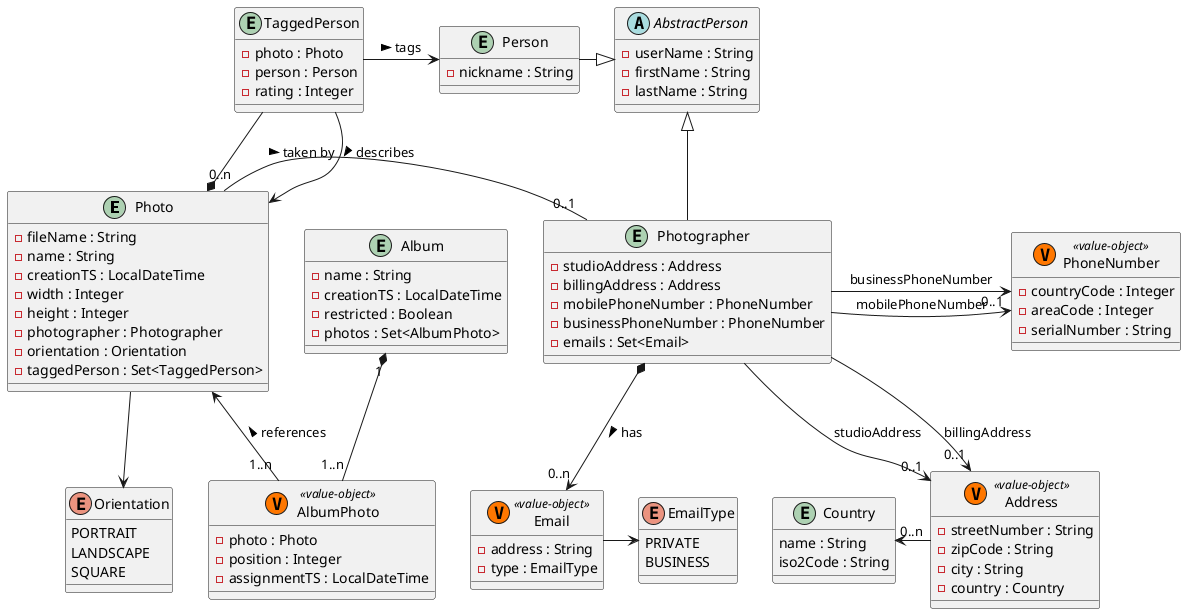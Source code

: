 @startuml
'https://plantuml.com/class-diagram

entity Photo {
- fileName : String
- name : String
- creationTS : LocalDateTime
- width : Integer
- height : Integer
- photographer : Photographer
- orientation : Orientation
- taggedPerson : Set<TaggedPerson>
}

class AlbumPhoto << (V, #FF7700) value-object >> {
- photo : Photo
- position : Integer
- assignmentTS : LocalDateTime
}

entity Album {
- name : String
- creationTS : LocalDateTime
- restricted : Boolean
- photos : Set<AlbumPhoto>
}

abstract AbstractPerson {
- userName : String
- firstName : String
- lastName : String
}

entity Person {
- nickname : String
}

entity Photographer {
- studioAddress : Address
- billingAddress : Address
- mobilePhoneNumber : PhoneNumber
- businessPhoneNumber : PhoneNumber
- emails : Set<Email>
' - photos : Set<Photo> - technisch möglich, wenig sinn
}

entity TaggedPerson {
- photo : Photo
- person : Person
- rating : Integer
}

' entity AlbumPhotoContainment {
' - album : Album
' - photo : Photo
' - assignmentTS : LocalDateTime
' }

entity Country {
name : String
iso2Code : String
}

enum Orientation {
PORTRAIT
LANDSCAPE
SQUARE
}

enum EmailType {
PRIVATE
BUSINESS
}

class Address << (V, #FF7700) value-object >> {
- streetNumber : String
- zipCode : String
- city : String
- country : Country
}

class PhoneNumber << (V, #FF7700) value-object >> {
- countryCode : Integer
- areaCode : Integer
- serialNumber : String
}

class Email << (V, #FF7700) value-object >> {
- address : String
- type : EmailType
}

' Album <-- "1..n" AlbumPhotoContainment : references <  -ismi degisti
' Photo <-- "1..n" AlbumPhotoContainment : references <
Album "1" *-- "1..n" AlbumPhoto
Photo <-- "1..n" AlbumPhoto : references <
Photographer -up-|> AbstractPerson
Person -right-|> AbstractPerson
Photographer "0..1" -left- "0..n" Photo : taken by <
Photographer --> "0..1" Address : studioAddress
Photographer --> "0..1" Address : billingAddress
Photographer -right-> PhoneNumber : mobilePhoneNumber
Photographer -up-> "0..1" PhoneNumber : businessPhoneNumber
Photographer *--> "0..n" Email : has >
TaggedPerson -right-> Person : tags >
TaggedPerson --> Photo : describes >
TaggedPerson --* Photo
Email -right-> EmailType
Address "0..n" -left-> Country
Photo --> Orientation

@enduml